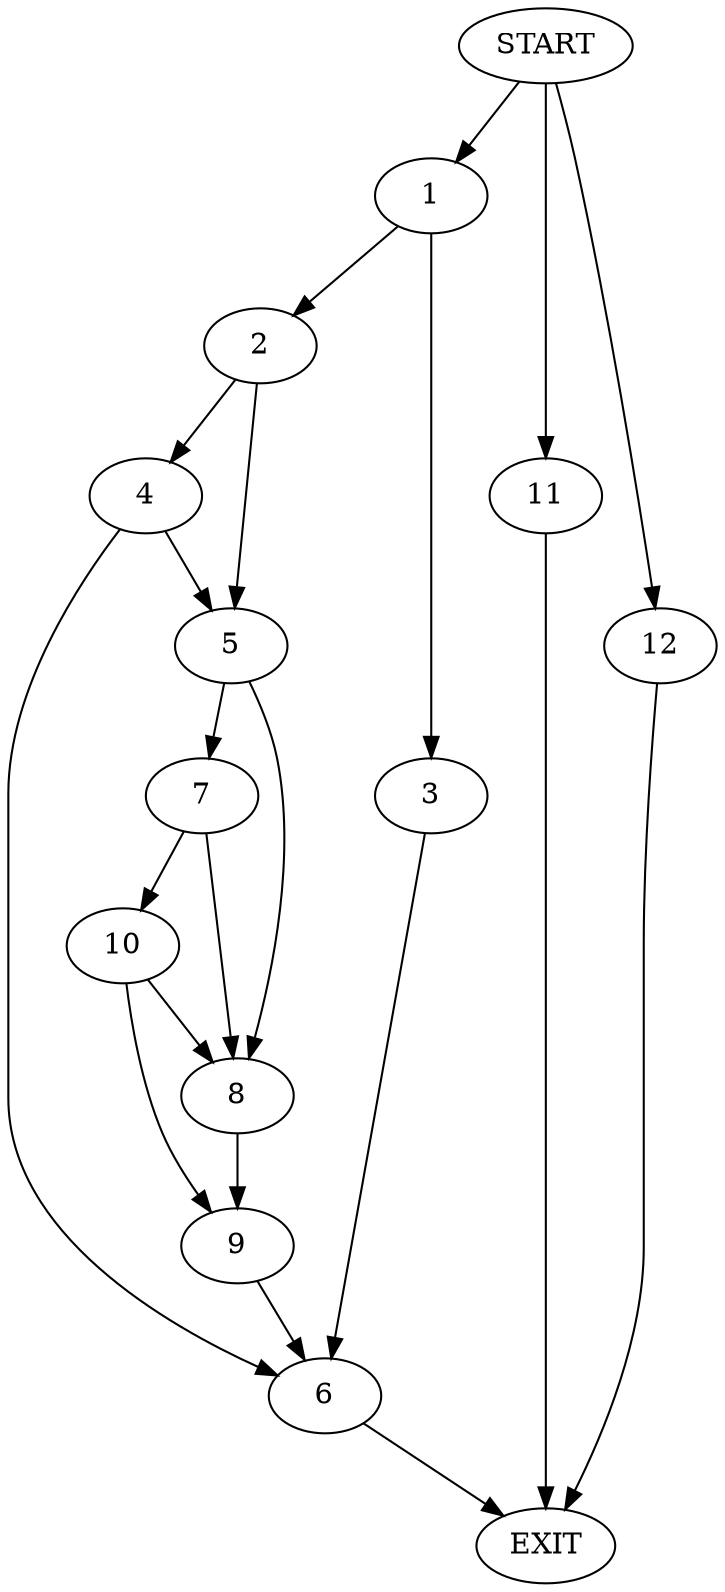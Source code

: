 digraph {
0 [label="START"]
13 [label="EXIT"]
0 -> 1
1 -> 2
1 -> 3
2 -> 4
2 -> 5
3 -> 6
6 -> 13
4 -> 6
4 -> 5
5 -> 7
5 -> 8
8 -> 9
7 -> 10
7 -> 8
10 -> 9
10 -> 8
9 -> 6
0 -> 11
11 -> 13
0 -> 12
12 -> 13
}

